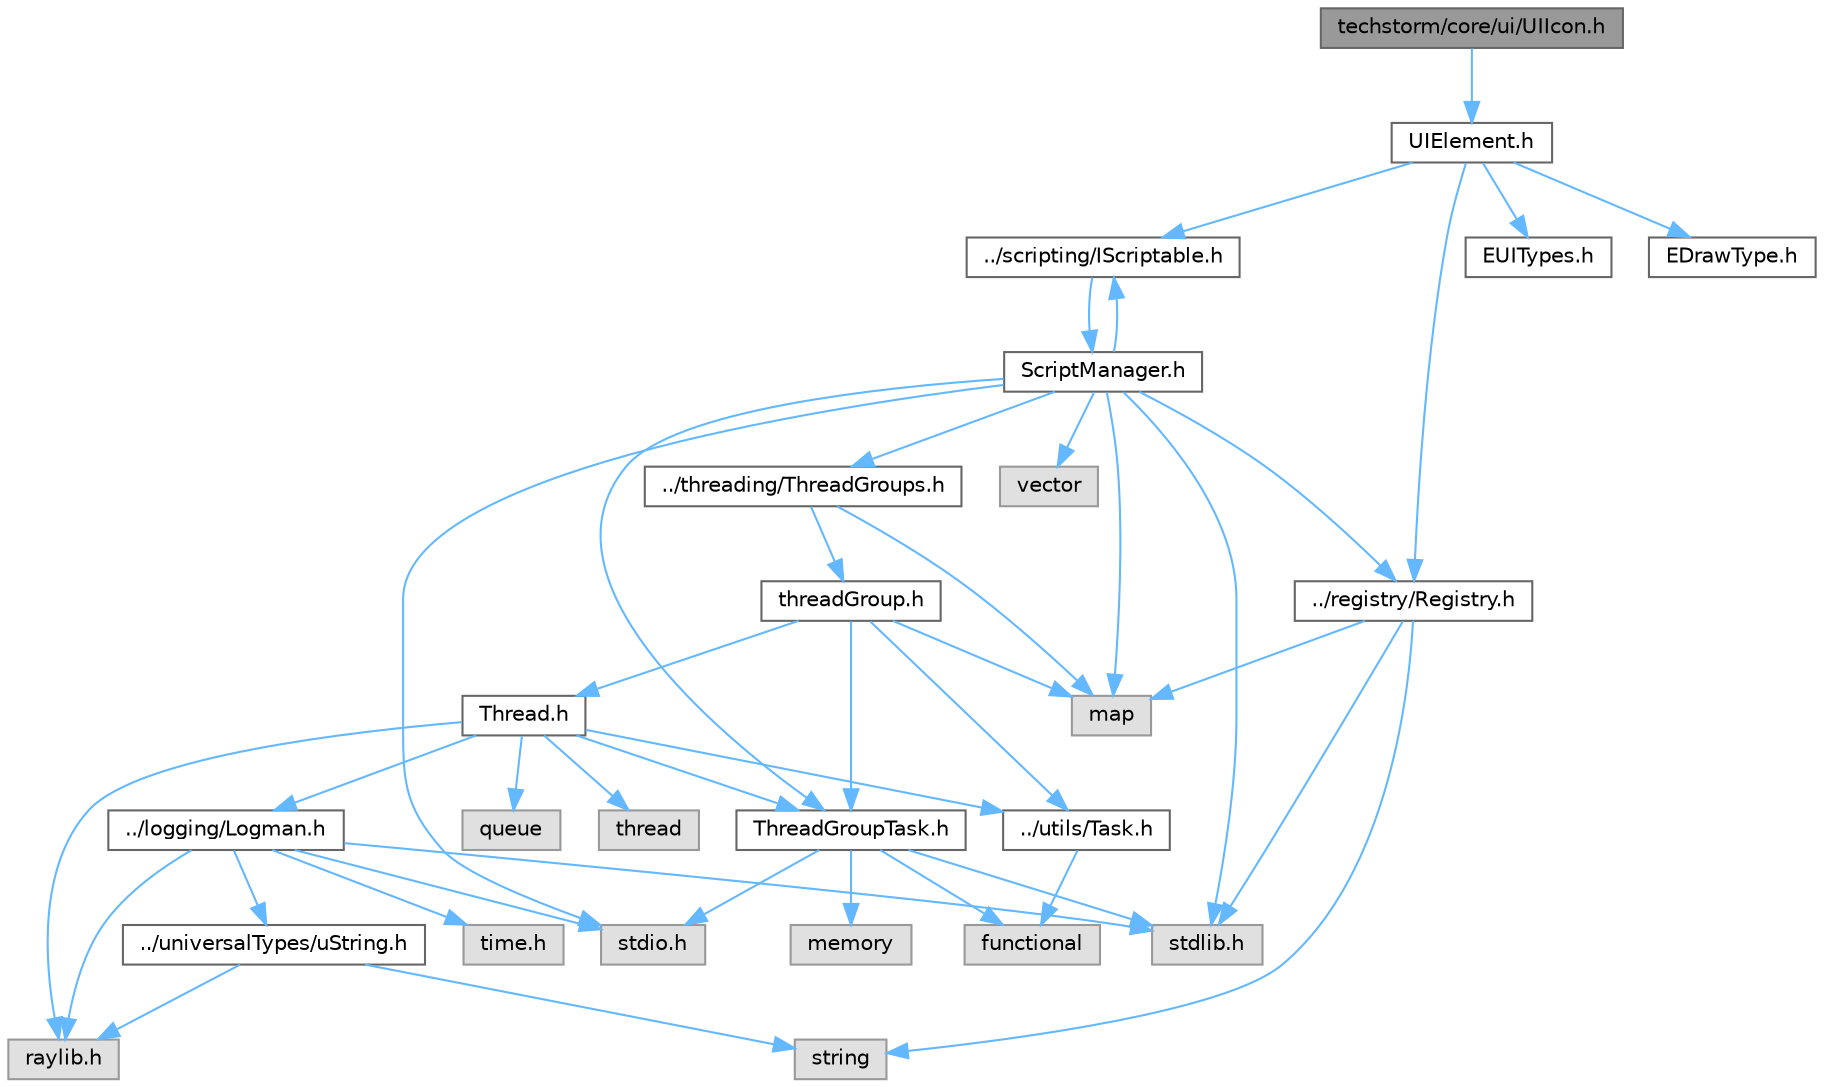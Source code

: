 digraph "techstorm/core/ui/UIIcon.h"
{
 // LATEX_PDF_SIZE
  bgcolor="transparent";
  edge [fontname=Helvetica,fontsize=10,labelfontname=Helvetica,labelfontsize=10];
  node [fontname=Helvetica,fontsize=10,shape=box,height=0.2,width=0.4];
  Node1 [id="Node000001",label="techstorm/core/ui/UIIcon.h",height=0.2,width=0.4,color="gray40", fillcolor="grey60", style="filled", fontcolor="black",tooltip=" "];
  Node1 -> Node2 [id="edge1_Node000001_Node000002",color="steelblue1",style="solid",tooltip=" "];
  Node2 [id="Node000002",label="UIElement.h",height=0.2,width=0.4,color="grey40", fillcolor="white", style="filled",URL="$core_2ui_2_u_i_element_8h.html",tooltip=" "];
  Node2 -> Node3 [id="edge2_Node000002_Node000003",color="steelblue1",style="solid",tooltip=" "];
  Node3 [id="Node000003",label="../scripting/IScriptable.h",height=0.2,width=0.4,color="grey40", fillcolor="white", style="filled",URL="$core_2scripting_2_i_scriptable_8h.html",tooltip=" "];
  Node3 -> Node4 [id="edge3_Node000003_Node000004",color="steelblue1",style="solid",tooltip=" "];
  Node4 [id="Node000004",label="ScriptManager.h",height=0.2,width=0.4,color="grey40", fillcolor="white", style="filled",URL="$core_2scripting_2_script_manager_8h.html",tooltip=" "];
  Node4 -> Node5 [id="edge4_Node000004_Node000005",color="steelblue1",style="solid",tooltip=" "];
  Node5 [id="Node000005",label="stdio.h",height=0.2,width=0.4,color="grey60", fillcolor="#E0E0E0", style="filled",tooltip=" "];
  Node4 -> Node6 [id="edge5_Node000004_Node000006",color="steelblue1",style="solid",tooltip=" "];
  Node6 [id="Node000006",label="stdlib.h",height=0.2,width=0.4,color="grey60", fillcolor="#E0E0E0", style="filled",tooltip=" "];
  Node4 -> Node7 [id="edge6_Node000004_Node000007",color="steelblue1",style="solid",tooltip=" "];
  Node7 [id="Node000007",label="vector",height=0.2,width=0.4,color="grey60", fillcolor="#E0E0E0", style="filled",tooltip=" "];
  Node4 -> Node8 [id="edge7_Node000004_Node000008",color="steelblue1",style="solid",tooltip=" "];
  Node8 [id="Node000008",label="map",height=0.2,width=0.4,color="grey60", fillcolor="#E0E0E0", style="filled",tooltip=" "];
  Node4 -> Node3 [id="edge8_Node000004_Node000003",color="steelblue1",style="solid",tooltip=" "];
  Node4 -> Node9 [id="edge9_Node000004_Node000009",color="steelblue1",style="solid",tooltip=" "];
  Node9 [id="Node000009",label="../registry/Registry.h",height=0.2,width=0.4,color="grey40", fillcolor="white", style="filled",URL="$core_2registry_2_registry_8h.html",tooltip=" "];
  Node9 -> Node6 [id="edge10_Node000009_Node000006",color="steelblue1",style="solid",tooltip=" "];
  Node9 -> Node8 [id="edge11_Node000009_Node000008",color="steelblue1",style="solid",tooltip=" "];
  Node9 -> Node10 [id="edge12_Node000009_Node000010",color="steelblue1",style="solid",tooltip=" "];
  Node10 [id="Node000010",label="string",height=0.2,width=0.4,color="grey60", fillcolor="#E0E0E0", style="filled",tooltip=" "];
  Node4 -> Node11 [id="edge13_Node000004_Node000011",color="steelblue1",style="solid",tooltip=" "];
  Node11 [id="Node000011",label="../threading/ThreadGroups.h",height=0.2,width=0.4,color="grey40", fillcolor="white", style="filled",URL="$core_2threading_2_thread_groups_8h.html",tooltip=" "];
  Node11 -> Node8 [id="edge14_Node000011_Node000008",color="steelblue1",style="solid",tooltip=" "];
  Node11 -> Node12 [id="edge15_Node000011_Node000012",color="steelblue1",style="solid",tooltip=" "];
  Node12 [id="Node000012",label="threadGroup.h",height=0.2,width=0.4,color="grey40", fillcolor="white", style="filled",URL="$core_2threading_2_thread_group_8h.html",tooltip=" "];
  Node12 -> Node13 [id="edge16_Node000012_Node000013",color="steelblue1",style="solid",tooltip=" "];
  Node13 [id="Node000013",label="Thread.h",height=0.2,width=0.4,color="grey40", fillcolor="white", style="filled",URL="$core_2threading_2_thread_8h.html",tooltip=" "];
  Node13 -> Node14 [id="edge17_Node000013_Node000014",color="steelblue1",style="solid",tooltip=" "];
  Node14 [id="Node000014",label="raylib.h",height=0.2,width=0.4,color="grey60", fillcolor="#E0E0E0", style="filled",tooltip=" "];
  Node13 -> Node15 [id="edge18_Node000013_Node000015",color="steelblue1",style="solid",tooltip=" "];
  Node15 [id="Node000015",label="thread",height=0.2,width=0.4,color="grey60", fillcolor="#E0E0E0", style="filled",tooltip=" "];
  Node13 -> Node16 [id="edge19_Node000013_Node000016",color="steelblue1",style="solid",tooltip=" "];
  Node16 [id="Node000016",label="queue",height=0.2,width=0.4,color="grey60", fillcolor="#E0E0E0", style="filled",tooltip=" "];
  Node13 -> Node17 [id="edge20_Node000013_Node000017",color="steelblue1",style="solid",tooltip=" "];
  Node17 [id="Node000017",label="../utils/Task.h",height=0.2,width=0.4,color="grey40", fillcolor="white", style="filled",URL="$core_2utils_2_task_8h.html",tooltip=" "];
  Node17 -> Node18 [id="edge21_Node000017_Node000018",color="steelblue1",style="solid",tooltip=" "];
  Node18 [id="Node000018",label="functional",height=0.2,width=0.4,color="grey60", fillcolor="#E0E0E0", style="filled",tooltip=" "];
  Node13 -> Node19 [id="edge22_Node000013_Node000019",color="steelblue1",style="solid",tooltip=" "];
  Node19 [id="Node000019",label="../logging/Logman.h",height=0.2,width=0.4,color="grey40", fillcolor="white", style="filled",URL="$core_2logging_2_logman_8h.html",tooltip=" "];
  Node19 -> Node5 [id="edge23_Node000019_Node000005",color="steelblue1",style="solid",tooltip=" "];
  Node19 -> Node6 [id="edge24_Node000019_Node000006",color="steelblue1",style="solid",tooltip=" "];
  Node19 -> Node20 [id="edge25_Node000019_Node000020",color="steelblue1",style="solid",tooltip=" "];
  Node20 [id="Node000020",label="time.h",height=0.2,width=0.4,color="grey60", fillcolor="#E0E0E0", style="filled",tooltip=" "];
  Node19 -> Node14 [id="edge26_Node000019_Node000014",color="steelblue1",style="solid",tooltip=" "];
  Node19 -> Node21 [id="edge27_Node000019_Node000021",color="steelblue1",style="solid",tooltip=" "];
  Node21 [id="Node000021",label="../universalTypes/uString.h",height=0.2,width=0.4,color="grey40", fillcolor="white", style="filled",URL="$u_string_8h.html",tooltip=" "];
  Node21 -> Node10 [id="edge28_Node000021_Node000010",color="steelblue1",style="solid",tooltip=" "];
  Node21 -> Node14 [id="edge29_Node000021_Node000014",color="steelblue1",style="solid",tooltip=" "];
  Node13 -> Node22 [id="edge30_Node000013_Node000022",color="steelblue1",style="solid",tooltip=" "];
  Node22 [id="Node000022",label="ThreadGroupTask.h",height=0.2,width=0.4,color="grey40", fillcolor="white", style="filled",URL="$core_2threading_2_thread_group_task_8h.html",tooltip=" "];
  Node22 -> Node23 [id="edge31_Node000022_Node000023",color="steelblue1",style="solid",tooltip=" "];
  Node23 [id="Node000023",label="memory",height=0.2,width=0.4,color="grey60", fillcolor="#E0E0E0", style="filled",tooltip=" "];
  Node22 -> Node5 [id="edge32_Node000022_Node000005",color="steelblue1",style="solid",tooltip=" "];
  Node22 -> Node6 [id="edge33_Node000022_Node000006",color="steelblue1",style="solid",tooltip=" "];
  Node22 -> Node18 [id="edge34_Node000022_Node000018",color="steelblue1",style="solid",tooltip=" "];
  Node12 -> Node8 [id="edge35_Node000012_Node000008",color="steelblue1",style="solid",tooltip=" "];
  Node12 -> Node17 [id="edge36_Node000012_Node000017",color="steelblue1",style="solid",tooltip=" "];
  Node12 -> Node22 [id="edge37_Node000012_Node000022",color="steelblue1",style="solid",tooltip=" "];
  Node4 -> Node22 [id="edge38_Node000004_Node000022",color="steelblue1",style="solid",tooltip=" "];
  Node2 -> Node9 [id="edge39_Node000002_Node000009",color="steelblue1",style="solid",tooltip=" "];
  Node2 -> Node24 [id="edge40_Node000002_Node000024",color="steelblue1",style="solid",tooltip=" "];
  Node24 [id="Node000024",label="EUITypes.h",height=0.2,width=0.4,color="grey40", fillcolor="white", style="filled",URL="$core_2ui_2_e_u_i_types_8h.html",tooltip=" "];
  Node2 -> Node25 [id="edge41_Node000002_Node000025",color="steelblue1",style="solid",tooltip=" "];
  Node25 [id="Node000025",label="EDrawType.h",height=0.2,width=0.4,color="grey40", fillcolor="white", style="filled",URL="$core_2ui_2_e_draw_type_8h.html",tooltip=" "];
}
